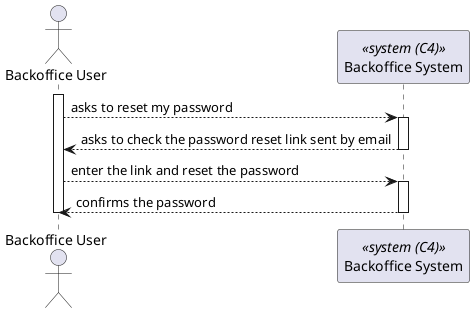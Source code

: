 @startuml

actor BackofficeUser as "Backoffice User"
participant SYS as "Backoffice System" <<system (C4)>>

activate BackofficeUser 

BackofficeUser --> SYS : asks to reset my password 


activate SYS 

SYS --> BackofficeUser : asks to check the password reset link sent by email

deactivate SYS


BackofficeUser --> SYS : enter the link and reset the password

activate SYS 

SYS --> BackofficeUser : confirms the password

deactivate SYS
deactivate BackofficeUser
@enduml